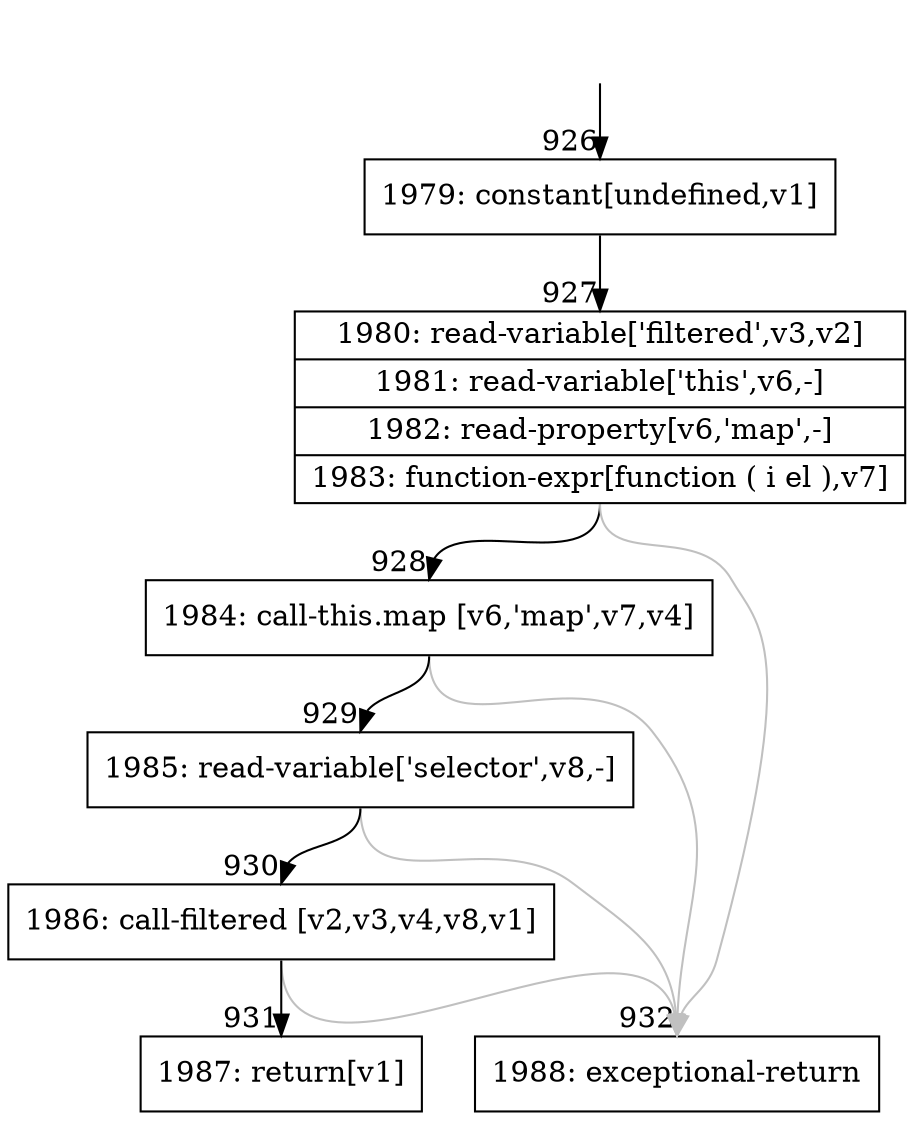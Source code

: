digraph {
rankdir="TD"
BB_entry85[shape=none,label=""];
BB_entry85 -> BB926 [tailport=s, headport=n, headlabel="    926"]
BB926 [shape=record label="{1979: constant[undefined,v1]}" ] 
BB926 -> BB927 [tailport=s, headport=n, headlabel="      927"]
BB927 [shape=record label="{1980: read-variable['filtered',v3,v2]|1981: read-variable['this',v6,-]|1982: read-property[v6,'map',-]|1983: function-expr[function ( i el ),v7]}" ] 
BB927 -> BB928 [tailport=s, headport=n, headlabel="      928"]
BB927 -> BB932 [tailport=s, headport=n, color=gray, headlabel="      932"]
BB928 [shape=record label="{1984: call-this.map [v6,'map',v7,v4]}" ] 
BB928 -> BB929 [tailport=s, headport=n, headlabel="      929"]
BB928 -> BB932 [tailport=s, headport=n, color=gray]
BB929 [shape=record label="{1985: read-variable['selector',v8,-]}" ] 
BB929 -> BB930 [tailport=s, headport=n, headlabel="      930"]
BB929 -> BB932 [tailport=s, headport=n, color=gray]
BB930 [shape=record label="{1986: call-filtered [v2,v3,v4,v8,v1]}" ] 
BB930 -> BB931 [tailport=s, headport=n, headlabel="      931"]
BB930 -> BB932 [tailport=s, headport=n, color=gray]
BB931 [shape=record label="{1987: return[v1]}" ] 
BB932 [shape=record label="{1988: exceptional-return}" ] 
//#$~ 520
}

